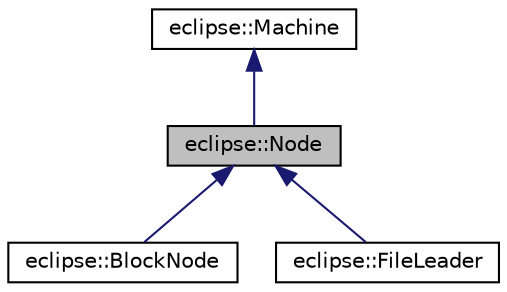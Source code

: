 digraph "eclipse::Node"
{
  edge [fontname="Helvetica",fontsize="10",labelfontname="Helvetica",labelfontsize="10"];
  node [fontname="Helvetica",fontsize="10",shape=record];
  Node1 [label="eclipse::Node",height=0.2,width=0.4,color="black", fillcolor="grey75", style="filled" fontcolor="black"];
  Node2 -> Node1 [dir="back",color="midnightblue",fontsize="10",style="solid",fontname="Helvetica"];
  Node2 [label="eclipse::Machine",height=0.2,width=0.4,color="black", fillcolor="white", style="filled",URL="$classeclipse_1_1Machine.html"];
  Node1 -> Node3 [dir="back",color="midnightblue",fontsize="10",style="solid",fontname="Helvetica"];
  Node3 [label="eclipse::BlockNode",height=0.2,width=0.4,color="black", fillcolor="white", style="filled",URL="$classeclipse_1_1BlockNode.html"];
  Node1 -> Node4 [dir="back",color="midnightblue",fontsize="10",style="solid",fontname="Helvetica"];
  Node4 [label="eclipse::FileLeader",height=0.2,width=0.4,color="black", fillcolor="white", style="filled",URL="$classeclipse_1_1FileLeader.html"];
}
